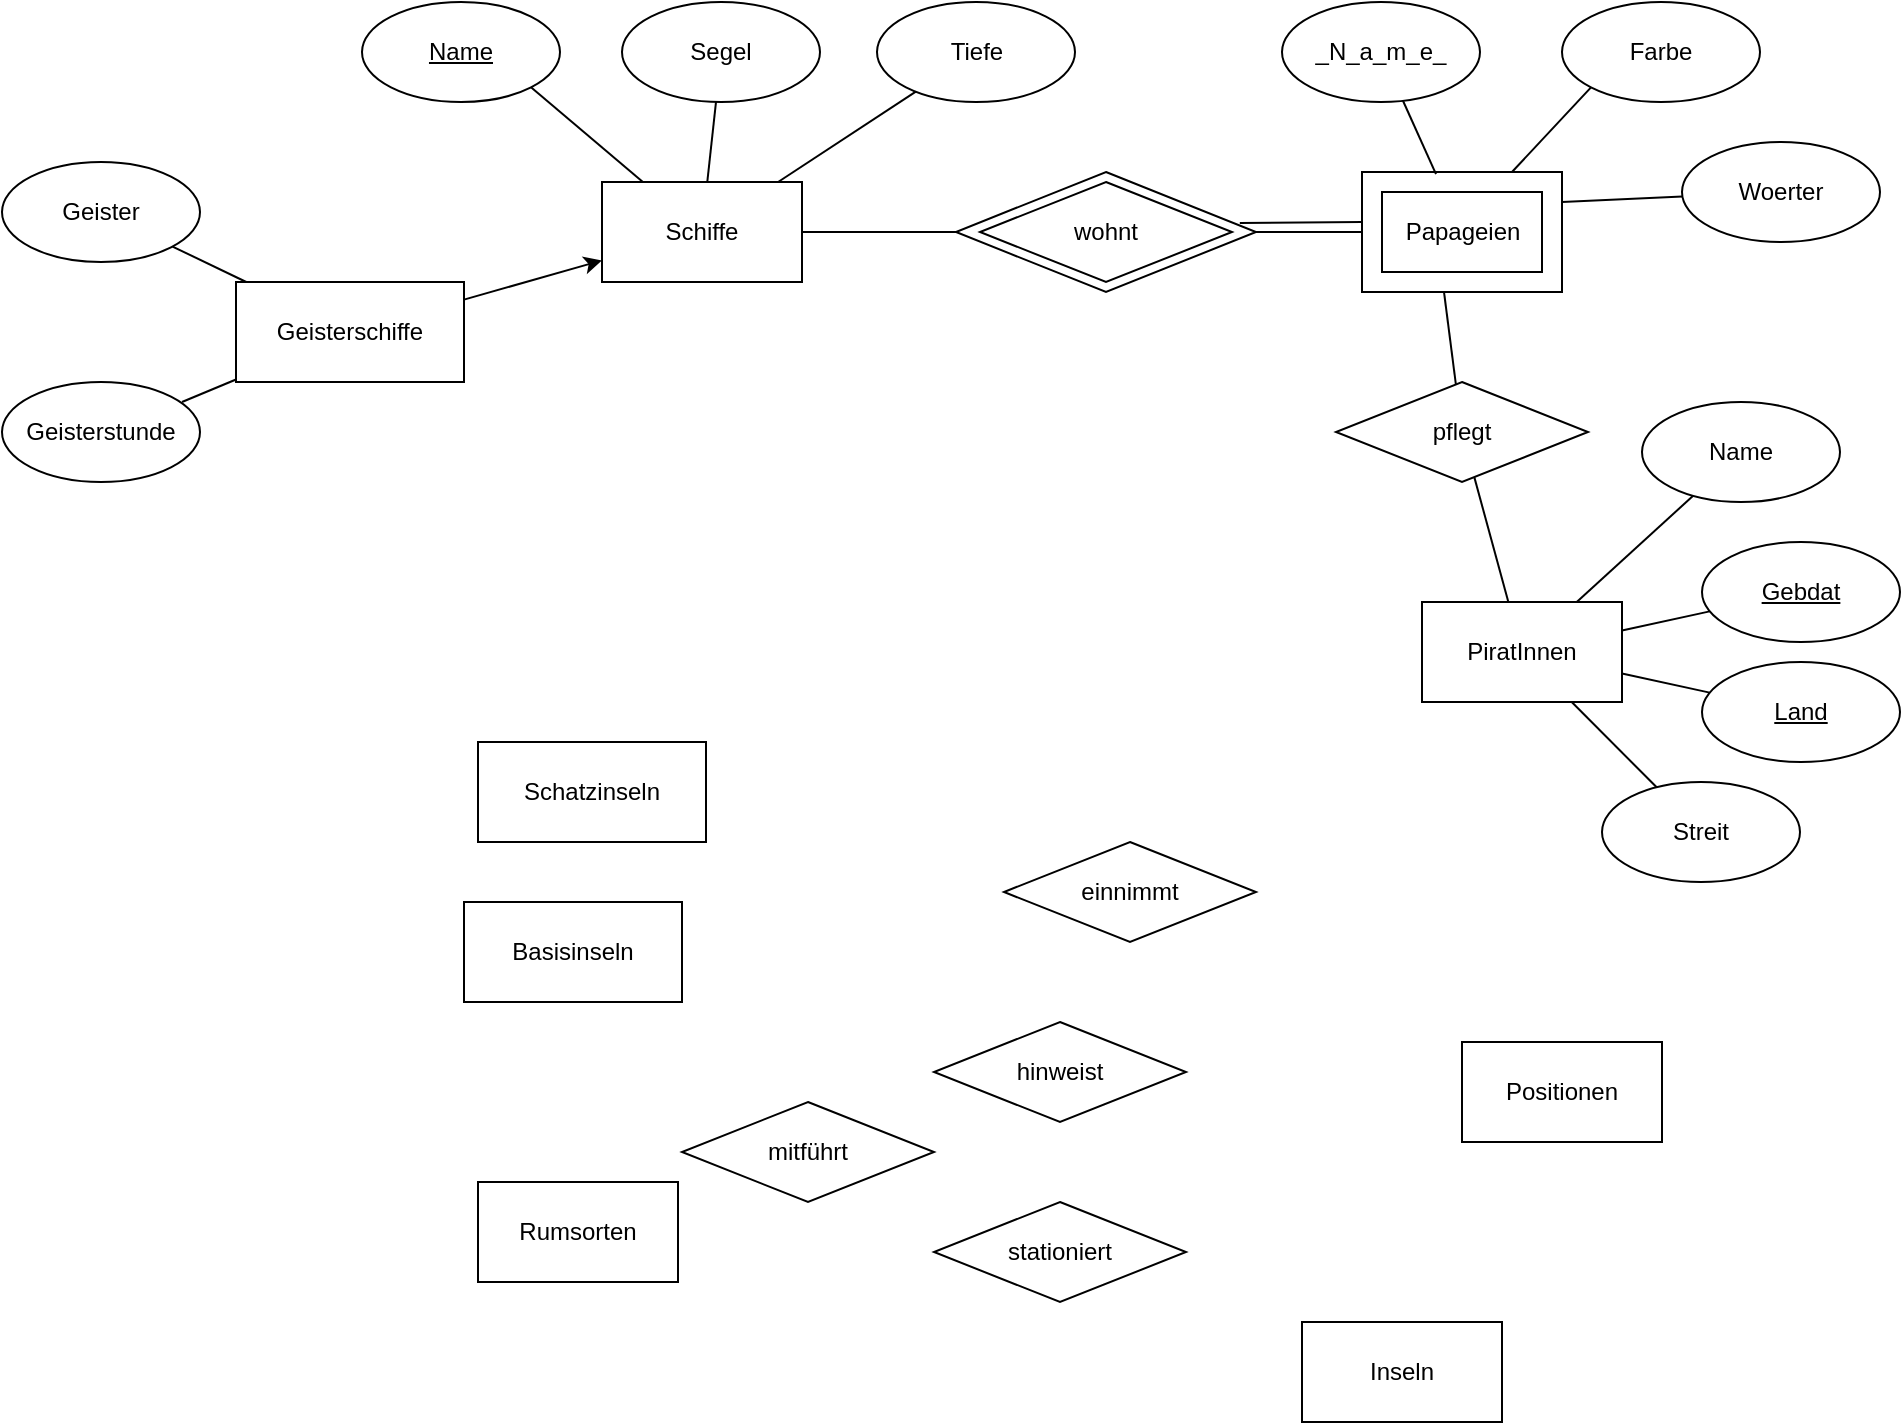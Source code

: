 <mxfile version="20.5.3" type="github">
  <diagram id="C5RBs43oDa-KdzZeNtuy" name="Page-1">
    <mxGraphModel dx="1540" dy="1933" grid="1" gridSize="10" guides="1" tooltips="1" connect="1" arrows="1" fold="1" page="1" pageScale="1" pageWidth="827" pageHeight="1169" math="0" shadow="0">
      <root>
        <mxCell id="WIyWlLk6GJQsqaUBKTNV-0" />
        <mxCell id="WIyWlLk6GJQsqaUBKTNV-1" parent="WIyWlLk6GJQsqaUBKTNV-0" />
        <mxCell id="UyaqefDPUZYXlSPB02nK-0" value="pflegt" style="rhombus;whiteSpace=wrap;html=1;fontSize=12;" vertex="1" parent="WIyWlLk6GJQsqaUBKTNV-1">
          <mxGeometry x="517" y="100" width="126" height="50" as="geometry" />
        </mxCell>
        <mxCell id="UyaqefDPUZYXlSPB02nK-1" value="einnimmt" style="rhombus;whiteSpace=wrap;html=1;fontSize=12;" vertex="1" parent="WIyWlLk6GJQsqaUBKTNV-1">
          <mxGeometry x="351" y="330" width="126" height="50" as="geometry" />
        </mxCell>
        <mxCell id="UyaqefDPUZYXlSPB02nK-2" value="hinweist" style="rhombus;whiteSpace=wrap;html=1;fontSize=12;" vertex="1" parent="WIyWlLk6GJQsqaUBKTNV-1">
          <mxGeometry x="316" y="420" width="126" height="50" as="geometry" />
        </mxCell>
        <mxCell id="UyaqefDPUZYXlSPB02nK-3" value="mitführt" style="rhombus;whiteSpace=wrap;html=1;fontSize=12;" vertex="1" parent="WIyWlLk6GJQsqaUBKTNV-1">
          <mxGeometry x="190" y="460" width="126" height="50" as="geometry" />
        </mxCell>
        <mxCell id="UyaqefDPUZYXlSPB02nK-5" value="stationiert" style="rhombus;whiteSpace=wrap;html=1;fontSize=12;" vertex="1" parent="WIyWlLk6GJQsqaUBKTNV-1">
          <mxGeometry x="316" y="510" width="126" height="50" as="geometry" />
        </mxCell>
        <mxCell id="UyaqefDPUZYXlSPB02nK-6" value="Schiffe" style="rounded=0;whiteSpace=wrap;html=1;" vertex="1" parent="WIyWlLk6GJQsqaUBKTNV-1">
          <mxGeometry x="150" width="100" height="50" as="geometry" />
        </mxCell>
        <mxCell id="UyaqefDPUZYXlSPB02nK-8" value="PiratInnen" style="rounded=0;whiteSpace=wrap;html=1;" vertex="1" parent="WIyWlLk6GJQsqaUBKTNV-1">
          <mxGeometry x="560" y="210" width="100" height="50" as="geometry" />
        </mxCell>
        <mxCell id="UyaqefDPUZYXlSPB02nK-9" value="Rumsorten" style="rounded=0;whiteSpace=wrap;html=1;" vertex="1" parent="WIyWlLk6GJQsqaUBKTNV-1">
          <mxGeometry x="88" y="500" width="100" height="50" as="geometry" />
        </mxCell>
        <mxCell id="UyaqefDPUZYXlSPB02nK-10" value="Inseln" style="rounded=0;whiteSpace=wrap;html=1;" vertex="1" parent="WIyWlLk6GJQsqaUBKTNV-1">
          <mxGeometry x="500" y="570" width="100" height="50" as="geometry" />
        </mxCell>
        <mxCell id="UyaqefDPUZYXlSPB02nK-11" value="Geisterschiffe" style="rounded=0;whiteSpace=wrap;html=1;" vertex="1" parent="WIyWlLk6GJQsqaUBKTNV-1">
          <mxGeometry x="-33" y="50" width="114" height="50" as="geometry" />
        </mxCell>
        <mxCell id="UyaqefDPUZYXlSPB02nK-12" value="Schatzinseln" style="rounded=0;whiteSpace=wrap;html=1;" vertex="1" parent="WIyWlLk6GJQsqaUBKTNV-1">
          <mxGeometry x="88" y="280" width="114" height="50" as="geometry" />
        </mxCell>
        <mxCell id="UyaqefDPUZYXlSPB02nK-13" value="Basisinseln" style="rounded=0;whiteSpace=wrap;html=1;" vertex="1" parent="WIyWlLk6GJQsqaUBKTNV-1">
          <mxGeometry x="81" y="360" width="109" height="50" as="geometry" />
        </mxCell>
        <mxCell id="UyaqefDPUZYXlSPB02nK-14" value="Positionen" style="rounded=0;whiteSpace=wrap;html=1;" vertex="1" parent="WIyWlLk6GJQsqaUBKTNV-1">
          <mxGeometry x="580" y="430" width="100" height="50" as="geometry" />
        </mxCell>
        <mxCell id="UyaqefDPUZYXlSPB02nK-16" value="Name" style="ellipse;whiteSpace=wrap;html=1;fontStyle=4" vertex="1" parent="WIyWlLk6GJQsqaUBKTNV-1">
          <mxGeometry x="30" y="-90" width="99" height="50" as="geometry" />
        </mxCell>
        <mxCell id="UyaqefDPUZYXlSPB02nK-17" value="Segel" style="ellipse;whiteSpace=wrap;html=1;" vertex="1" parent="WIyWlLk6GJQsqaUBKTNV-1">
          <mxGeometry x="160" y="-90" width="99" height="50" as="geometry" />
        </mxCell>
        <mxCell id="UyaqefDPUZYXlSPB02nK-18" value="Tiefe" style="ellipse;whiteSpace=wrap;html=1;" vertex="1" parent="WIyWlLk6GJQsqaUBKTNV-1">
          <mxGeometry x="287.5" y="-90" width="99" height="50" as="geometry" />
        </mxCell>
        <mxCell id="UyaqefDPUZYXlSPB02nK-19" value="Geister" style="ellipse;whiteSpace=wrap;html=1;" vertex="1" parent="WIyWlLk6GJQsqaUBKTNV-1">
          <mxGeometry x="-150" y="-10" width="99" height="50" as="geometry" />
        </mxCell>
        <mxCell id="UyaqefDPUZYXlSPB02nK-20" value="Geisterstunde" style="ellipse;whiteSpace=wrap;html=1;" vertex="1" parent="WIyWlLk6GJQsqaUBKTNV-1">
          <mxGeometry x="-150" y="100" width="99" height="50" as="geometry" />
        </mxCell>
        <mxCell id="UyaqefDPUZYXlSPB02nK-21" value="" style="endArrow=none;html=1;rounded=0;" edge="1" parent="WIyWlLk6GJQsqaUBKTNV-1" source="UyaqefDPUZYXlSPB02nK-19" target="UyaqefDPUZYXlSPB02nK-11">
          <mxGeometry width="50" height="50" relative="1" as="geometry">
            <mxPoint x="110" y="320" as="sourcePoint" />
            <mxPoint x="160" y="270" as="targetPoint" />
          </mxGeometry>
        </mxCell>
        <mxCell id="UyaqefDPUZYXlSPB02nK-22" value="" style="endArrow=none;html=1;rounded=0;" edge="1" parent="WIyWlLk6GJQsqaUBKTNV-1" source="UyaqefDPUZYXlSPB02nK-11">
          <mxGeometry width="50" height="50" relative="1" as="geometry">
            <mxPoint x="-110" y="160" as="sourcePoint" />
            <mxPoint x="-60" y="110" as="targetPoint" />
          </mxGeometry>
        </mxCell>
        <mxCell id="UyaqefDPUZYXlSPB02nK-23" value="" style="endArrow=none;html=1;rounded=0;exitX=1;exitY=1;exitDx=0;exitDy=0;" edge="1" parent="WIyWlLk6GJQsqaUBKTNV-1" source="UyaqefDPUZYXlSPB02nK-16" target="UyaqefDPUZYXlSPB02nK-6">
          <mxGeometry width="50" height="50" relative="1" as="geometry">
            <mxPoint x="170" y="90" as="sourcePoint" />
            <mxPoint x="220" y="40" as="targetPoint" />
          </mxGeometry>
        </mxCell>
        <mxCell id="UyaqefDPUZYXlSPB02nK-24" value="" style="endArrow=none;html=1;rounded=0;" edge="1" parent="WIyWlLk6GJQsqaUBKTNV-1" source="UyaqefDPUZYXlSPB02nK-17" target="UyaqefDPUZYXlSPB02nK-6">
          <mxGeometry width="50" height="50" relative="1" as="geometry">
            <mxPoint x="124.324" y="-37.233" as="sourcePoint" />
            <mxPoint x="180.347" y="10" as="targetPoint" />
          </mxGeometry>
        </mxCell>
        <mxCell id="UyaqefDPUZYXlSPB02nK-25" value="" style="endArrow=none;html=1;rounded=0;" edge="1" parent="WIyWlLk6GJQsqaUBKTNV-1" source="UyaqefDPUZYXlSPB02nK-18" target="UyaqefDPUZYXlSPB02nK-6">
          <mxGeometry width="50" height="50" relative="1" as="geometry">
            <mxPoint x="217.195" y="-30.027" as="sourcePoint" />
            <mxPoint x="212.639" y="10" as="targetPoint" />
          </mxGeometry>
        </mxCell>
        <mxCell id="UyaqefDPUZYXlSPB02nK-26" value="" style="endArrow=classic;html=1;rounded=0;" edge="1" parent="WIyWlLk6GJQsqaUBKTNV-1" source="UyaqefDPUZYXlSPB02nK-11" target="UyaqefDPUZYXlSPB02nK-6">
          <mxGeometry width="50" height="50" relative="1" as="geometry">
            <mxPoint x="170" y="220" as="sourcePoint" />
            <mxPoint x="220" y="170" as="targetPoint" />
          </mxGeometry>
        </mxCell>
        <mxCell id="UyaqefDPUZYXlSPB02nK-27" value="_N_a_m_e_" style="ellipse;whiteSpace=wrap;html=1;fontStyle=0" vertex="1" parent="WIyWlLk6GJQsqaUBKTNV-1">
          <mxGeometry x="490" y="-90" width="99" height="50" as="geometry" />
        </mxCell>
        <mxCell id="UyaqefDPUZYXlSPB02nK-28" value="Farbe" style="ellipse;whiteSpace=wrap;html=1;" vertex="1" parent="WIyWlLk6GJQsqaUBKTNV-1">
          <mxGeometry x="630" y="-90" width="99" height="50" as="geometry" />
        </mxCell>
        <mxCell id="UyaqefDPUZYXlSPB02nK-29" value="Woerter" style="ellipse;whiteSpace=wrap;html=1;" vertex="1" parent="WIyWlLk6GJQsqaUBKTNV-1">
          <mxGeometry x="690" y="-20" width="99" height="50" as="geometry" />
        </mxCell>
        <mxCell id="UyaqefDPUZYXlSPB02nK-31" value="" style="verticalLabelPosition=bottom;verticalAlign=top;html=1;shape=mxgraph.basic.frame;dx=10;whiteSpace=wrap;" vertex="1" parent="WIyWlLk6GJQsqaUBKTNV-1">
          <mxGeometry x="530" y="-5" width="100" height="60" as="geometry" />
        </mxCell>
        <mxCell id="UyaqefDPUZYXlSPB02nK-33" value="Papageien" style="text;html=1;align=center;verticalAlign=middle;resizable=0;points=[];autosize=1;strokeColor=none;fillColor=none;" vertex="1" parent="WIyWlLk6GJQsqaUBKTNV-1">
          <mxGeometry x="540" y="10" width="80" height="30" as="geometry" />
        </mxCell>
        <mxCell id="UyaqefDPUZYXlSPB02nK-36" value="" style="rhombus;whiteSpace=wrap;html=1;fontSize=12;" vertex="1" parent="WIyWlLk6GJQsqaUBKTNV-1">
          <mxGeometry x="327" y="-5" width="150" height="60" as="geometry" />
        </mxCell>
        <mxCell id="oxAXRhUPU-nRe5CdtGqO-5" value="wohnt" style="rhombus;whiteSpace=wrap;html=1;fontSize=12;" parent="WIyWlLk6GJQsqaUBKTNV-1" vertex="1">
          <mxGeometry x="339" width="126" height="50" as="geometry" />
        </mxCell>
        <mxCell id="UyaqefDPUZYXlSPB02nK-38" value="" style="endArrow=none;html=1;rounded=0;exitX=0.946;exitY=0.426;exitDx=0;exitDy=0;exitPerimeter=0;" edge="1" parent="WIyWlLk6GJQsqaUBKTNV-1" source="UyaqefDPUZYXlSPB02nK-36">
          <mxGeometry width="50" height="50" relative="1" as="geometry">
            <mxPoint x="390" y="180" as="sourcePoint" />
            <mxPoint x="530" y="20" as="targetPoint" />
          </mxGeometry>
        </mxCell>
        <mxCell id="UyaqefDPUZYXlSPB02nK-39" value="" style="endArrow=none;html=1;rounded=0;entryX=0;entryY=0.5;entryDx=0;entryDy=0;entryPerimeter=0;exitX=1;exitY=0.5;exitDx=0;exitDy=0;" edge="1" parent="WIyWlLk6GJQsqaUBKTNV-1" source="UyaqefDPUZYXlSPB02nK-36" target="UyaqefDPUZYXlSPB02nK-31">
          <mxGeometry width="50" height="50" relative="1" as="geometry">
            <mxPoint x="380" y="180" as="sourcePoint" />
            <mxPoint x="430" y="130" as="targetPoint" />
          </mxGeometry>
        </mxCell>
        <mxCell id="UyaqefDPUZYXlSPB02nK-40" value="" style="endArrow=none;html=1;rounded=0;entryX=0;entryY=0.5;entryDx=0;entryDy=0;" edge="1" parent="WIyWlLk6GJQsqaUBKTNV-1" source="UyaqefDPUZYXlSPB02nK-6" target="UyaqefDPUZYXlSPB02nK-36">
          <mxGeometry width="50" height="50" relative="1" as="geometry">
            <mxPoint x="260" y="210" as="sourcePoint" />
            <mxPoint x="310" y="160" as="targetPoint" />
          </mxGeometry>
        </mxCell>
        <mxCell id="UyaqefDPUZYXlSPB02nK-41" value="" style="endArrow=none;html=1;rounded=0;entryX=0.37;entryY=0.017;entryDx=0;entryDy=0;entryPerimeter=0;" edge="1" parent="WIyWlLk6GJQsqaUBKTNV-1" source="UyaqefDPUZYXlSPB02nK-27" target="UyaqefDPUZYXlSPB02nK-31">
          <mxGeometry width="50" height="50" relative="1" as="geometry">
            <mxPoint x="390" y="230" as="sourcePoint" />
            <mxPoint x="440" y="180" as="targetPoint" />
          </mxGeometry>
        </mxCell>
        <mxCell id="UyaqefDPUZYXlSPB02nK-42" value="" style="endArrow=none;html=1;rounded=0;entryX=0;entryY=0;entryDx=75;entryDy=0;entryPerimeter=0;exitX=0;exitY=1;exitDx=0;exitDy=0;" edge="1" parent="WIyWlLk6GJQsqaUBKTNV-1" source="UyaqefDPUZYXlSPB02nK-28" target="UyaqefDPUZYXlSPB02nK-31">
          <mxGeometry width="50" height="50" relative="1" as="geometry">
            <mxPoint x="560.299" y="-30.602" as="sourcePoint" />
            <mxPoint x="577" y="6.02" as="targetPoint" />
          </mxGeometry>
        </mxCell>
        <mxCell id="UyaqefDPUZYXlSPB02nK-43" value="" style="endArrow=none;html=1;rounded=0;entryX=0;entryY=0;entryDx=100;entryDy=15;entryPerimeter=0;" edge="1" parent="WIyWlLk6GJQsqaUBKTNV-1" source="UyaqefDPUZYXlSPB02nK-29" target="UyaqefDPUZYXlSPB02nK-31">
          <mxGeometry width="50" height="50" relative="1" as="geometry">
            <mxPoint x="654.676" y="-37.233" as="sourcePoint" />
            <mxPoint x="615" y="5" as="targetPoint" />
          </mxGeometry>
        </mxCell>
        <mxCell id="UyaqefDPUZYXlSPB02nK-44" value="Name" style="ellipse;whiteSpace=wrap;html=1;" vertex="1" parent="WIyWlLk6GJQsqaUBKTNV-1">
          <mxGeometry x="670" y="110" width="99" height="50" as="geometry" />
        </mxCell>
        <mxCell id="UyaqefDPUZYXlSPB02nK-45" value="&lt;u&gt;Gebdat&lt;/u&gt;" style="ellipse;whiteSpace=wrap;html=1;" vertex="1" parent="WIyWlLk6GJQsqaUBKTNV-1">
          <mxGeometry x="700" y="180" width="99" height="50" as="geometry" />
        </mxCell>
        <mxCell id="UyaqefDPUZYXlSPB02nK-46" value="Land" style="ellipse;whiteSpace=wrap;html=1;fontStyle=4" vertex="1" parent="WIyWlLk6GJQsqaUBKTNV-1">
          <mxGeometry x="700" y="240" width="99" height="50" as="geometry" />
        </mxCell>
        <mxCell id="UyaqefDPUZYXlSPB02nK-47" value="Streit" style="ellipse;whiteSpace=wrap;html=1;" vertex="1" parent="WIyWlLk6GJQsqaUBKTNV-1">
          <mxGeometry x="650" y="300" width="99" height="50" as="geometry" />
        </mxCell>
        <mxCell id="UyaqefDPUZYXlSPB02nK-48" value="" style="endArrow=none;html=1;rounded=0;" edge="1" parent="WIyWlLk6GJQsqaUBKTNV-1" source="UyaqefDPUZYXlSPB02nK-47" target="UyaqefDPUZYXlSPB02nK-8">
          <mxGeometry width="50" height="50" relative="1" as="geometry">
            <mxPoint x="500" y="370" as="sourcePoint" />
            <mxPoint x="550" y="320" as="targetPoint" />
          </mxGeometry>
        </mxCell>
        <mxCell id="UyaqefDPUZYXlSPB02nK-49" value="" style="endArrow=none;html=1;rounded=0;" edge="1" parent="WIyWlLk6GJQsqaUBKTNV-1" source="UyaqefDPUZYXlSPB02nK-46" target="UyaqefDPUZYXlSPB02nK-8">
          <mxGeometry width="50" height="50" relative="1" as="geometry">
            <mxPoint x="681.345" y="314.438" as="sourcePoint" />
            <mxPoint x="620" y="270" as="targetPoint" />
          </mxGeometry>
        </mxCell>
        <mxCell id="UyaqefDPUZYXlSPB02nK-50" value="" style="endArrow=none;html=1;rounded=0;" edge="1" parent="WIyWlLk6GJQsqaUBKTNV-1" source="UyaqefDPUZYXlSPB02nK-45" target="UyaqefDPUZYXlSPB02nK-8">
          <mxGeometry width="50" height="50" relative="1" as="geometry">
            <mxPoint x="713.906" y="265.266" as="sourcePoint" />
            <mxPoint x="670" y="255.753" as="targetPoint" />
          </mxGeometry>
        </mxCell>
        <mxCell id="UyaqefDPUZYXlSPB02nK-51" value="" style="endArrow=none;html=1;rounded=0;" edge="1" parent="WIyWlLk6GJQsqaUBKTNV-1" source="UyaqefDPUZYXlSPB02nK-44" target="UyaqefDPUZYXlSPB02nK-8">
          <mxGeometry width="50" height="50" relative="1" as="geometry">
            <mxPoint x="713.906" y="224.734" as="sourcePoint" />
            <mxPoint x="670" y="234.247" as="targetPoint" />
          </mxGeometry>
        </mxCell>
        <mxCell id="UyaqefDPUZYXlSPB02nK-52" value="" style="endArrow=none;html=1;rounded=0;" edge="1" parent="WIyWlLk6GJQsqaUBKTNV-1" source="UyaqefDPUZYXlSPB02nK-0" target="UyaqefDPUZYXlSPB02nK-8">
          <mxGeometry width="50" height="50" relative="1" as="geometry">
            <mxPoint x="500" y="370" as="sourcePoint" />
            <mxPoint x="550" y="320" as="targetPoint" />
          </mxGeometry>
        </mxCell>
        <mxCell id="UyaqefDPUZYXlSPB02nK-53" value="" style="endArrow=none;html=1;rounded=0;entryX=0.41;entryY=1;entryDx=0;entryDy=0;entryPerimeter=0;" edge="1" parent="WIyWlLk6GJQsqaUBKTNV-1" source="UyaqefDPUZYXlSPB02nK-0" target="UyaqefDPUZYXlSPB02nK-31">
          <mxGeometry width="50" height="50" relative="1" as="geometry">
            <mxPoint x="596.152" y="157.559" as="sourcePoint" />
            <mxPoint x="613.182" y="220" as="targetPoint" />
          </mxGeometry>
        </mxCell>
      </root>
    </mxGraphModel>
  </diagram>
</mxfile>
